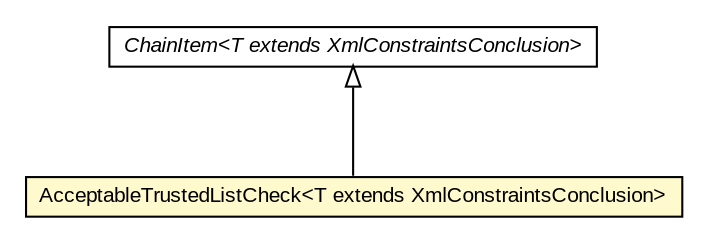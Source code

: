 #!/usr/local/bin/dot
#
# Class diagram 
# Generated by UMLGraph version R5_6-24-gf6e263 (http://www.umlgraph.org/)
#

digraph G {
	edge [fontname="arial",fontsize=10,labelfontname="arial",labelfontsize=10];
	node [fontname="arial",fontsize=10,shape=plaintext];
	nodesep=0.25;
	ranksep=0.5;
	// eu.europa.esig.dss.validation.process.ChainItem<T extends eu.europa.esig.dss.jaxb.detailedreport.XmlConstraintsConclusion>
	c153004 [label=<<table title="eu.europa.esig.dss.validation.process.ChainItem" border="0" cellborder="1" cellspacing="0" cellpadding="2" port="p" href="../../../ChainItem.html">
		<tr><td><table border="0" cellspacing="0" cellpadding="1">
<tr><td align="center" balign="center"><font face="arial italic"> ChainItem&lt;T extends XmlConstraintsConclusion&gt; </font></td></tr>
		</table></td></tr>
		</table>>, URL="../../../ChainItem.html", fontname="arial", fontcolor="black", fontsize=10.0];
	// eu.europa.esig.dss.validation.process.qualification.signature.checks.AcceptableTrustedListCheck<T extends eu.europa.esig.dss.jaxb.detailedreport.XmlConstraintsConclusion>
	c153125 [label=<<table title="eu.europa.esig.dss.validation.process.qualification.signature.checks.AcceptableTrustedListCheck" border="0" cellborder="1" cellspacing="0" cellpadding="2" port="p" bgcolor="lemonChiffon" href="./AcceptableTrustedListCheck.html">
		<tr><td><table border="0" cellspacing="0" cellpadding="1">
<tr><td align="center" balign="center"> AcceptableTrustedListCheck&lt;T extends XmlConstraintsConclusion&gt; </td></tr>
		</table></td></tr>
		</table>>, URL="./AcceptableTrustedListCheck.html", fontname="arial", fontcolor="black", fontsize=10.0];
	//eu.europa.esig.dss.validation.process.qualification.signature.checks.AcceptableTrustedListCheck<T extends eu.europa.esig.dss.jaxb.detailedreport.XmlConstraintsConclusion> extends eu.europa.esig.dss.validation.process.ChainItem<T>
	c153004:p -> c153125:p [dir=back,arrowtail=empty];
}


